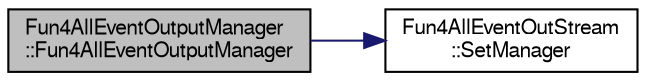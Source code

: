 digraph "Fun4AllEventOutputManager::Fun4AllEventOutputManager"
{
  bgcolor="transparent";
  edge [fontname="FreeSans",fontsize="10",labelfontname="FreeSans",labelfontsize="10"];
  node [fontname="FreeSans",fontsize="10",shape=record];
  rankdir="LR";
  Node1 [label="Fun4AllEventOutputManager\l::Fun4AllEventOutputManager",height=0.2,width=0.4,color="black", fillcolor="grey75", style="filled" fontcolor="black"];
  Node1 -> Node2 [color="midnightblue",fontsize="10",style="solid",fontname="FreeSans"];
  Node2 [label="Fun4AllEventOutStream\l::SetManager",height=0.2,width=0.4,color="black",URL="$dc/dab/classFun4AllEventOutStream.html#ae935bf7a9629dc675ce76703e2c58353"];
}
